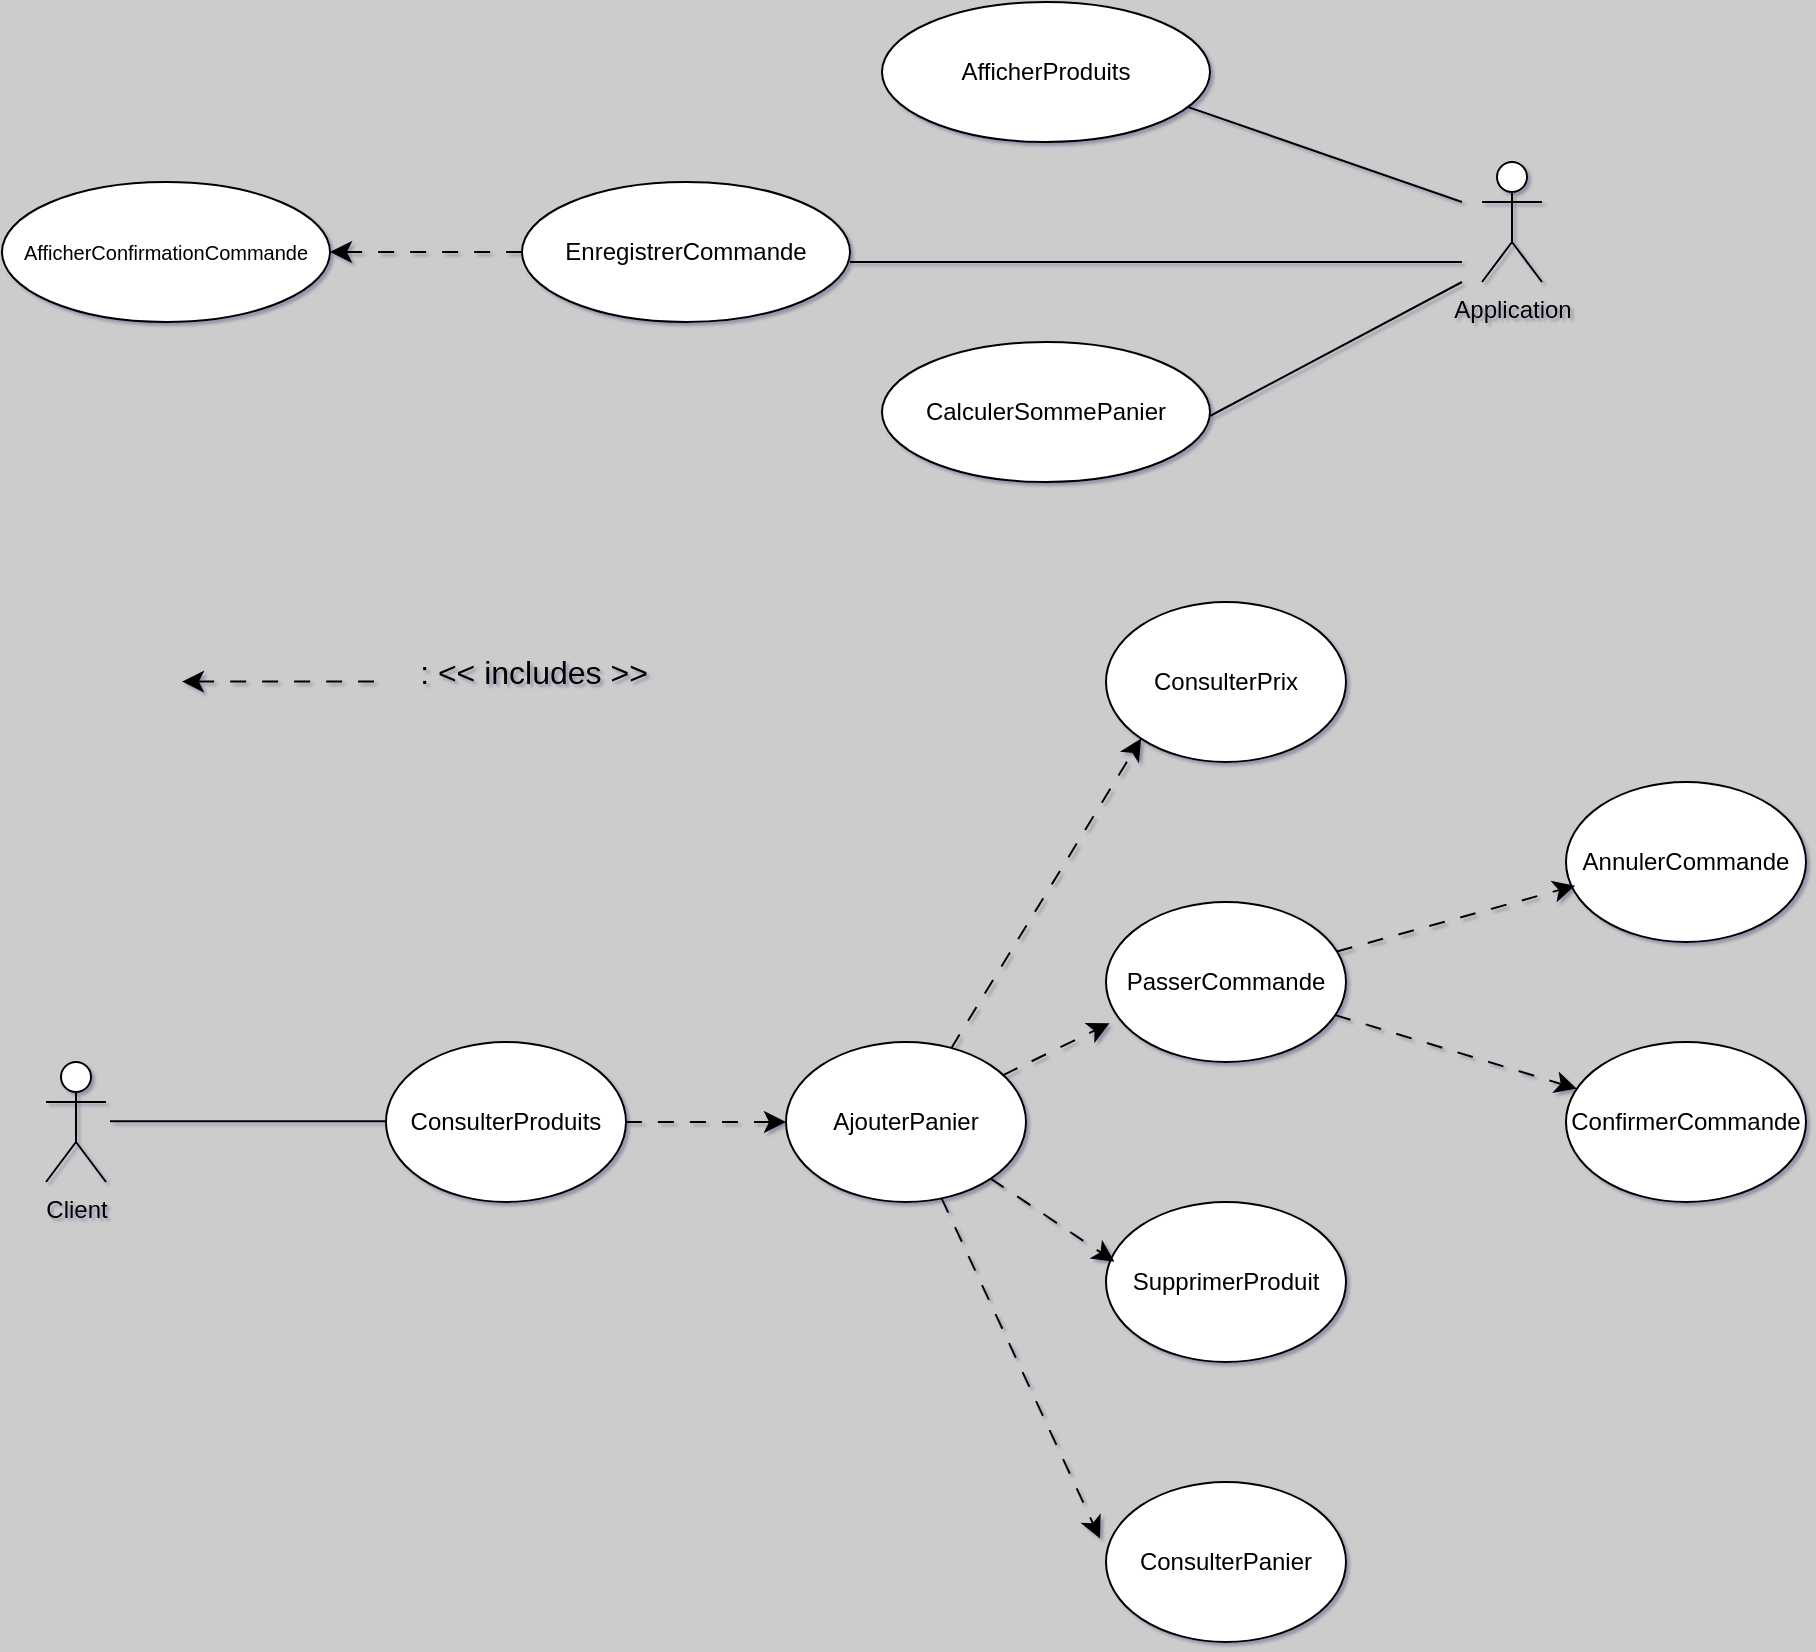 <mxfile version="24.0.1" type="device">
  <diagram name="Page-1" id="FKC9ivrRLvqmn5THLgHb">
    <mxGraphModel dx="2312" dy="672" grid="1" gridSize="10" guides="1" tooltips="1" connect="1" arrows="1" fold="1" page="0" pageScale="1" pageWidth="827" pageHeight="1169" background="#CCCCCC" math="0" shadow="1">
      <root>
        <mxCell id="0" />
        <mxCell id="1" parent="0" />
        <mxCell id="mNWhCUC1eEqsRLPPGKus-2" value="Client" style="shape=umlActor;verticalLabelPosition=bottom;verticalAlign=top;html=1;outlineConnect=0;" vertex="1" parent="1">
          <mxGeometry x="-18" y="1300" width="30" height="60" as="geometry" />
        </mxCell>
        <mxCell id="mNWhCUC1eEqsRLPPGKus-3" value="Application" style="shape=umlActor;verticalLabelPosition=bottom;verticalAlign=top;html=1;outlineConnect=0;" vertex="1" parent="1">
          <mxGeometry x="700" y="850" width="30" height="60" as="geometry" />
        </mxCell>
        <mxCell id="mNWhCUC1eEqsRLPPGKus-23" value="" style="edgeStyle=none;curved=1;rounded=0;orthogonalLoop=1;jettySize=auto;html=1;fontSize=12;startSize=8;endSize=8;dashed=1;dashPattern=8 8;" edge="1" parent="1" source="mNWhCUC1eEqsRLPPGKus-5" target="mNWhCUC1eEqsRLPPGKus-6">
          <mxGeometry relative="1" as="geometry" />
        </mxCell>
        <mxCell id="mNWhCUC1eEqsRLPPGKus-5" value="ConsulterProduits" style="ellipse;whiteSpace=wrap;html=1;" vertex="1" parent="1">
          <mxGeometry x="152" y="1290" width="120" height="80" as="geometry" />
        </mxCell>
        <mxCell id="mNWhCUC1eEqsRLPPGKus-26" style="edgeStyle=none;curved=1;rounded=0;orthogonalLoop=1;jettySize=auto;html=1;entryX=0;entryY=1;entryDx=0;entryDy=0;fontSize=12;startSize=8;endSize=8;dashed=1;dashPattern=8 8;" edge="1" parent="1" source="mNWhCUC1eEqsRLPPGKus-6" target="mNWhCUC1eEqsRLPPGKus-14">
          <mxGeometry relative="1" as="geometry" />
        </mxCell>
        <mxCell id="mNWhCUC1eEqsRLPPGKus-6" value="AjouterPanier" style="ellipse;whiteSpace=wrap;html=1;" vertex="1" parent="1">
          <mxGeometry x="352" y="1290" width="120" height="80" as="geometry" />
        </mxCell>
        <mxCell id="mNWhCUC1eEqsRLPPGKus-7" value="SupprimerProduit" style="ellipse;whiteSpace=wrap;html=1;" vertex="1" parent="1">
          <mxGeometry x="512" y="1370" width="120" height="80" as="geometry" />
        </mxCell>
        <mxCell id="mNWhCUC1eEqsRLPPGKus-8" value="ConsulterPanier" style="ellipse;whiteSpace=wrap;html=1;" vertex="1" parent="1">
          <mxGeometry x="512" y="1510" width="120" height="80" as="geometry" />
        </mxCell>
        <mxCell id="mNWhCUC1eEqsRLPPGKus-25" style="edgeStyle=none;curved=1;rounded=0;orthogonalLoop=1;jettySize=auto;html=1;fontSize=12;startSize=8;endSize=8;dashed=1;dashPattern=8 8;" edge="1" parent="1" source="mNWhCUC1eEqsRLPPGKus-9" target="mNWhCUC1eEqsRLPPGKus-10">
          <mxGeometry relative="1" as="geometry" />
        </mxCell>
        <mxCell id="mNWhCUC1eEqsRLPPGKus-9" value="PasserCommande" style="ellipse;whiteSpace=wrap;html=1;" vertex="1" parent="1">
          <mxGeometry x="512" y="1220" width="120" height="80" as="geometry" />
        </mxCell>
        <mxCell id="mNWhCUC1eEqsRLPPGKus-10" value="ConfirmerCommande" style="ellipse;whiteSpace=wrap;html=1;" vertex="1" parent="1">
          <mxGeometry x="742" y="1290" width="120" height="80" as="geometry" />
        </mxCell>
        <mxCell id="mNWhCUC1eEqsRLPPGKus-46" style="edgeStyle=none;curved=1;rounded=0;orthogonalLoop=1;jettySize=auto;html=1;entryX=1;entryY=0.5;entryDx=0;entryDy=0;fontSize=12;startSize=8;endSize=8;dashed=1;dashPattern=8 8;" edge="1" parent="1" source="mNWhCUC1eEqsRLPPGKus-11" target="mNWhCUC1eEqsRLPPGKus-15">
          <mxGeometry relative="1" as="geometry" />
        </mxCell>
        <mxCell id="mNWhCUC1eEqsRLPPGKus-11" value="EnregistrerCommande" style="ellipse;whiteSpace=wrap;html=1;" vertex="1" parent="1">
          <mxGeometry x="220" y="860" width="164" height="70" as="geometry" />
        </mxCell>
        <mxCell id="mNWhCUC1eEqsRLPPGKus-12" value="AfficherProduits" style="ellipse;whiteSpace=wrap;html=1;" vertex="1" parent="1">
          <mxGeometry x="400" y="770" width="164" height="70" as="geometry" />
        </mxCell>
        <mxCell id="mNWhCUC1eEqsRLPPGKus-13" value="CalculerSommePanier" style="ellipse;whiteSpace=wrap;html=1;" vertex="1" parent="1">
          <mxGeometry x="400" y="940" width="164" height="70" as="geometry" />
        </mxCell>
        <mxCell id="mNWhCUC1eEqsRLPPGKus-14" value="ConsulterPrix" style="ellipse;whiteSpace=wrap;html=1;" vertex="1" parent="1">
          <mxGeometry x="512" y="1070" width="120" height="80" as="geometry" />
        </mxCell>
        <mxCell id="mNWhCUC1eEqsRLPPGKus-15" value="&lt;font style=&quot;font-size: 10px;&quot;&gt;AfficherConfirmationCommande&lt;/font&gt;" style="ellipse;whiteSpace=wrap;html=1;" vertex="1" parent="1">
          <mxGeometry x="-40" y="860" width="164" height="70" as="geometry" />
        </mxCell>
        <mxCell id="mNWhCUC1eEqsRLPPGKus-17" value=": &amp;lt;&amp;lt; includes &amp;gt;&amp;gt;" style="text;html=1;align=center;verticalAlign=middle;whiteSpace=wrap;rounded=0;fontSize=16;rotation=0;" vertex="1" parent="1">
          <mxGeometry x="160" y="1090" width="132" height="30" as="geometry" />
        </mxCell>
        <mxCell id="mNWhCUC1eEqsRLPPGKus-24" style="edgeStyle=none;curved=1;rounded=0;orthogonalLoop=1;jettySize=auto;html=1;entryX=0.015;entryY=0.758;entryDx=0;entryDy=0;entryPerimeter=0;fontSize=12;startSize=8;endSize=8;dashed=1;dashPattern=8 8;" edge="1" parent="1" source="mNWhCUC1eEqsRLPPGKus-6" target="mNWhCUC1eEqsRLPPGKus-9">
          <mxGeometry relative="1" as="geometry" />
        </mxCell>
        <mxCell id="mNWhCUC1eEqsRLPPGKus-27" style="edgeStyle=none;curved=1;rounded=0;orthogonalLoop=1;jettySize=auto;html=1;entryX=0.035;entryY=0.373;entryDx=0;entryDy=0;entryPerimeter=0;fontSize=12;startSize=8;endSize=8;dashed=1;dashPattern=8 8;" edge="1" parent="1" source="mNWhCUC1eEqsRLPPGKus-6" target="mNWhCUC1eEqsRLPPGKus-7">
          <mxGeometry relative="1" as="geometry" />
        </mxCell>
        <mxCell id="mNWhCUC1eEqsRLPPGKus-28" style="edgeStyle=none;curved=1;rounded=0;orthogonalLoop=1;jettySize=auto;html=1;entryX=-0.025;entryY=0.353;entryDx=0;entryDy=0;entryPerimeter=0;fontSize=12;startSize=8;endSize=8;dashed=1;dashPattern=8 8;" edge="1" parent="1" source="mNWhCUC1eEqsRLPPGKus-6" target="mNWhCUC1eEqsRLPPGKus-8">
          <mxGeometry relative="1" as="geometry" />
        </mxCell>
        <mxCell id="mNWhCUC1eEqsRLPPGKus-29" value="AnnulerCommande" style="ellipse;whiteSpace=wrap;html=1;" vertex="1" parent="1">
          <mxGeometry x="742" y="1160" width="120" height="80" as="geometry" />
        </mxCell>
        <mxCell id="mNWhCUC1eEqsRLPPGKus-30" style="edgeStyle=none;curved=1;rounded=0;orthogonalLoop=1;jettySize=auto;html=1;entryX=0.038;entryY=0.648;entryDx=0;entryDy=0;entryPerimeter=0;fontSize=12;startSize=8;endSize=8;dashed=1;dashPattern=8 8;" edge="1" parent="1" source="mNWhCUC1eEqsRLPPGKus-9" target="mNWhCUC1eEqsRLPPGKus-29">
          <mxGeometry relative="1" as="geometry" />
        </mxCell>
        <mxCell id="mNWhCUC1eEqsRLPPGKus-38" value="" style="endArrow=none;html=1;rounded=0;fontSize=12;startSize=8;endSize=8;curved=1;" edge="1" parent="1">
          <mxGeometry width="50" height="50" relative="1" as="geometry">
            <mxPoint x="384" y="900" as="sourcePoint" />
            <mxPoint x="690" y="900" as="targetPoint" />
          </mxGeometry>
        </mxCell>
        <mxCell id="mNWhCUC1eEqsRLPPGKus-42" value="" style="endArrow=none;html=1;rounded=0;fontSize=12;startSize=8;endSize=8;curved=1;" edge="1" parent="1">
          <mxGeometry width="50" height="50" relative="1" as="geometry">
            <mxPoint x="14" y="1329.67" as="sourcePoint" />
            <mxPoint x="152" y="1329.67" as="targetPoint" />
          </mxGeometry>
        </mxCell>
        <mxCell id="mNWhCUC1eEqsRLPPGKus-43" value="" style="endArrow=none;html=1;rounded=0;fontSize=12;startSize=8;endSize=8;curved=1;exitX=0.934;exitY=0.751;exitDx=0;exitDy=0;exitPerimeter=0;" edge="1" parent="1" source="mNWhCUC1eEqsRLPPGKus-12">
          <mxGeometry width="50" height="50" relative="1" as="geometry">
            <mxPoint x="560" y="820" as="sourcePoint" />
            <mxPoint x="690" y="870" as="targetPoint" />
          </mxGeometry>
        </mxCell>
        <mxCell id="mNWhCUC1eEqsRLPPGKus-45" value="" style="endArrow=none;html=1;rounded=0;fontSize=12;startSize=8;endSize=8;curved=1;" edge="1" parent="1">
          <mxGeometry width="50" height="50" relative="1" as="geometry">
            <mxPoint x="690" y="910" as="sourcePoint" />
            <mxPoint x="564" y="977" as="targetPoint" />
          </mxGeometry>
        </mxCell>
        <mxCell id="mNWhCUC1eEqsRLPPGKus-47" style="edgeStyle=none;curved=1;rounded=0;orthogonalLoop=1;jettySize=auto;html=1;entryX=1;entryY=0.5;entryDx=0;entryDy=0;fontSize=12;startSize=8;endSize=8;dashed=1;dashPattern=8 8;" edge="1" parent="1">
          <mxGeometry relative="1" as="geometry">
            <mxPoint x="146" y="1109.81" as="sourcePoint" />
            <mxPoint x="50" y="1109.81" as="targetPoint" />
          </mxGeometry>
        </mxCell>
      </root>
    </mxGraphModel>
  </diagram>
</mxfile>
